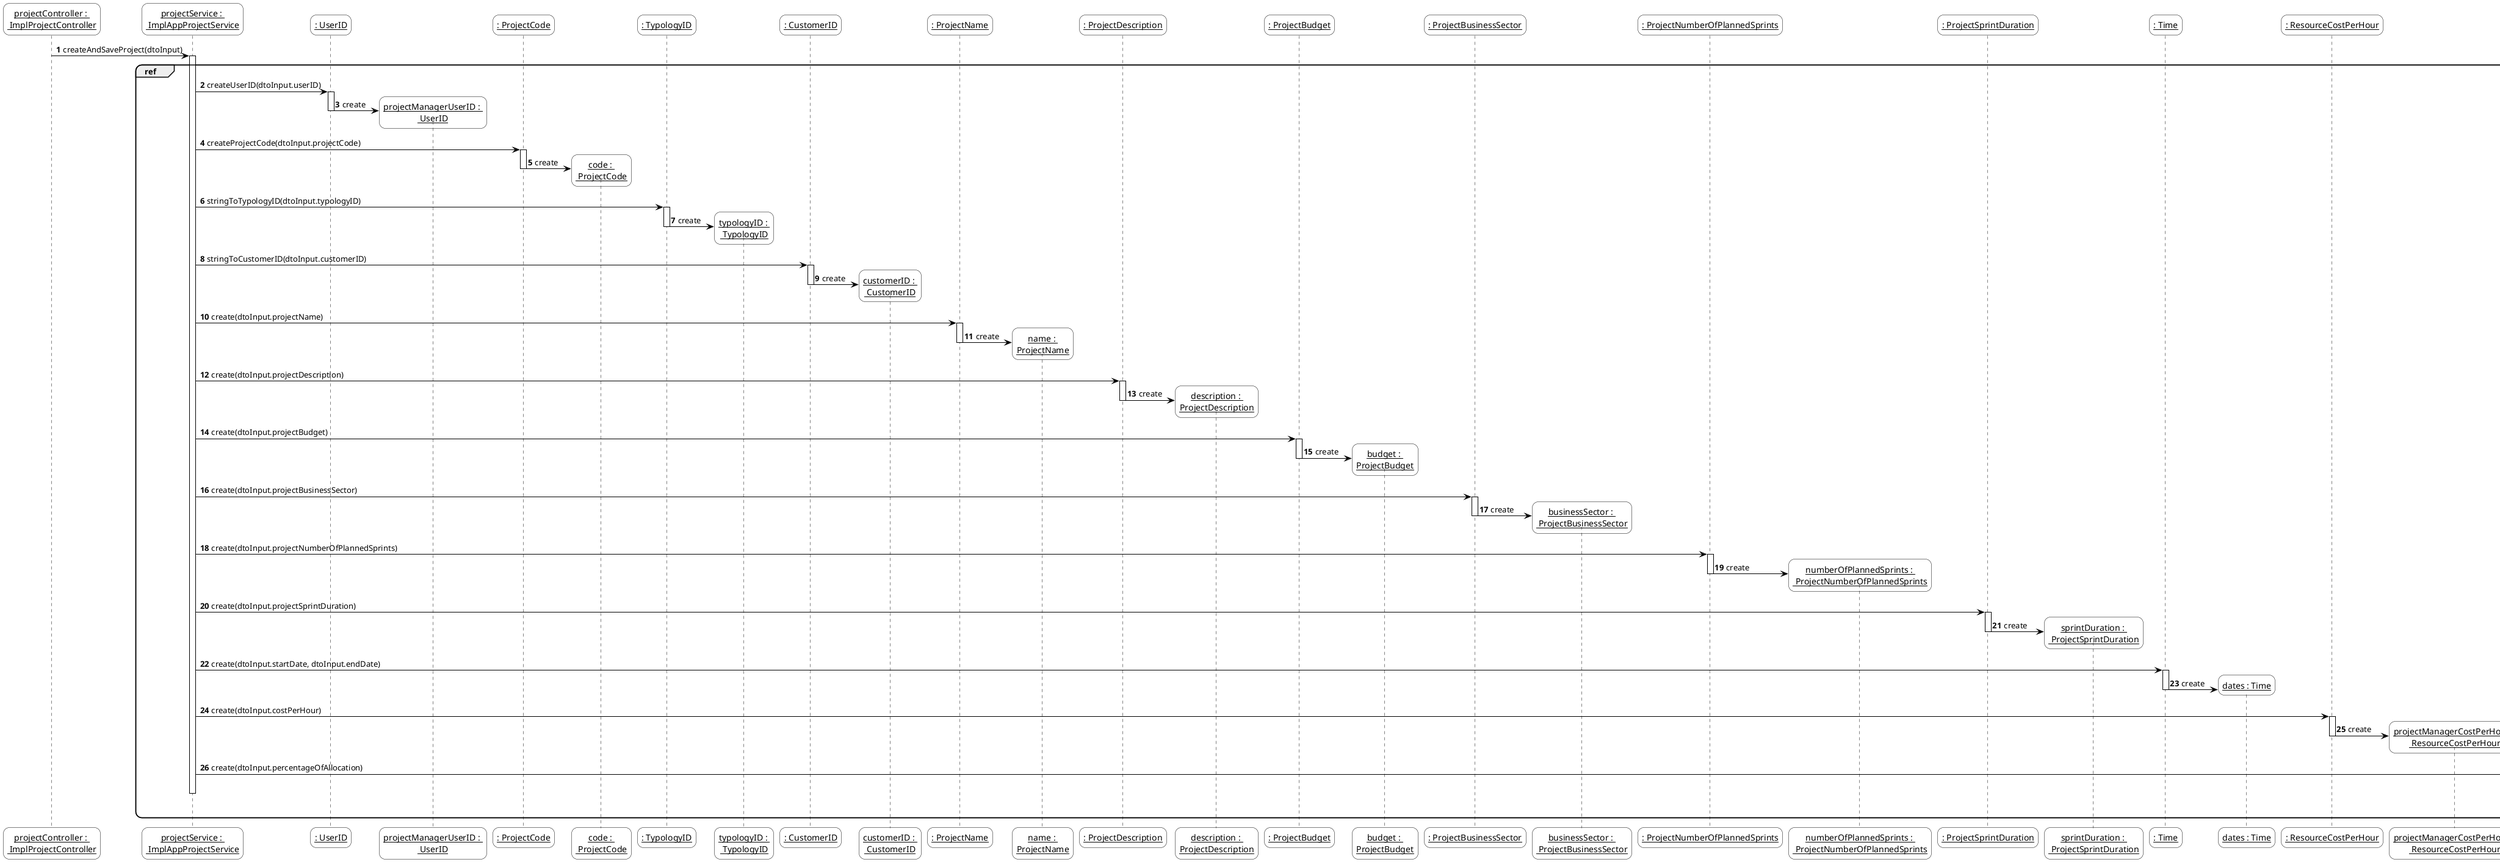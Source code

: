 @startuml
'https://plantuml.com/sequence-diagramskinparam sequenceArrowThickness 2
skinparam roundcorner 20
skinparam maxmessagesize 0
skinparam sequenceParticipant underline
skinparam sequence {
ArrowColor black
ActorBorderColor #black
LifeLineBorderColor black
LifeLineBackgroundColor white
ParticipantBorderColor black
ParticipantBackgroundColor #transparent
ParticipantFontName Aapex
ParticipantFontSize 14
ParticipantFontColor black
ActorBackgroundColor #transparent
ActorFontColor black
ActorFontSize 14
ActorFontName Aapex
}
autonumber
autoactivate on


"projectController : \n ImplProjectController" -> "projectService : \n ImplAppProjectService" : createAndSaveProject(dtoInput)

group ref

"projectService : \n ImplAppProjectService" -> ": UserID" : createUserID(dtoInput.userID)
": UserID" -> "projectManagerUserID : \n UserID"  ** : create
deactivate

"projectService : \n ImplAppProjectService" -> ": ProjectCode" : createProjectCode(dtoInput.projectCode)
": ProjectCode" -> "code : \n ProjectCode"  ** : create
deactivate

"projectService : \n ImplAppProjectService" -> ": TypologyID" : stringToTypologyID(dtoInput.typologyID)
": TypologyID" -> "typologyID : \n TypologyID"  ** : create
deactivate

"projectService : \n ImplAppProjectService" -> ": CustomerID" : stringToCustomerID(dtoInput.customerID)
": CustomerID" -> "customerID : \n CustomerID"  ** : create
deactivate

"projectService : \n ImplAppProjectService" ->  ": ProjectName" : create(dtoInput.projectName)
": ProjectName" -> "name : \nProjectName"  ** : create
deactivate

"projectService : \n ImplAppProjectService" -> ": ProjectDescription" : create(dtoInput.projectDescription)
": ProjectDescription" -> "description : \nProjectDescription"  ** : create
deactivate

"projectService : \n ImplAppProjectService" -> ": ProjectBudget" : create(dtoInput.projectBudget)
": ProjectBudget" -> "budget : \nProjectBudget"  ** : create
deactivate

"projectService : \n ImplAppProjectService" -> ": ProjectBusinessSector" : create(dtoInput.projectBusinessSector)
": ProjectBusinessSector" -> "businessSector : \n ProjectBusinessSector"  ** : create
deactivate

"projectService : \n ImplAppProjectService" -> ": ProjectNumberOfPlannedSprints" : create(dtoInput.projectNumberOfPlannedSprints)
": ProjectNumberOfPlannedSprints" -> "numberOfPlannedSprints : \n ProjectNumberOfPlannedSprints"  ** : create
deactivate

"projectService : \n ImplAppProjectService" -> ": ProjectSprintDuration" : create(dtoInput.projectSprintDuration)
": ProjectSprintDuration" -> "sprintDuration : \n ProjectSprintDuration"  ** : create
deactivate

"projectService : \n ImplAppProjectService" -> ": Time" : create(dtoInput.startDate, dtoInput.endDate)
": Time" -> "dates : Time"  ** : create
deactivate

"projectService : \n ImplAppProjectService" -> ": ResourceCostPerHour" : create(dtoInput.costPerHour)
": ResourceCostPerHour" -> "projectManagerCostPerHour : \n ResourceCostPerHour"  ** : create
deactivate

"projectService : \n ImplAppProjectService" -> ": ResourcePercentageOfAllocation" : create(dtoInput.percentageOfAllocation)
": ResourcePercentageOfAllocation" -> "projectManagerAllocation : \n ResourcePercentageOfAllocation"  ** : create
deactivate

deactivate "projectService : \n ImplAppProjectService"

end ref

@enduml

